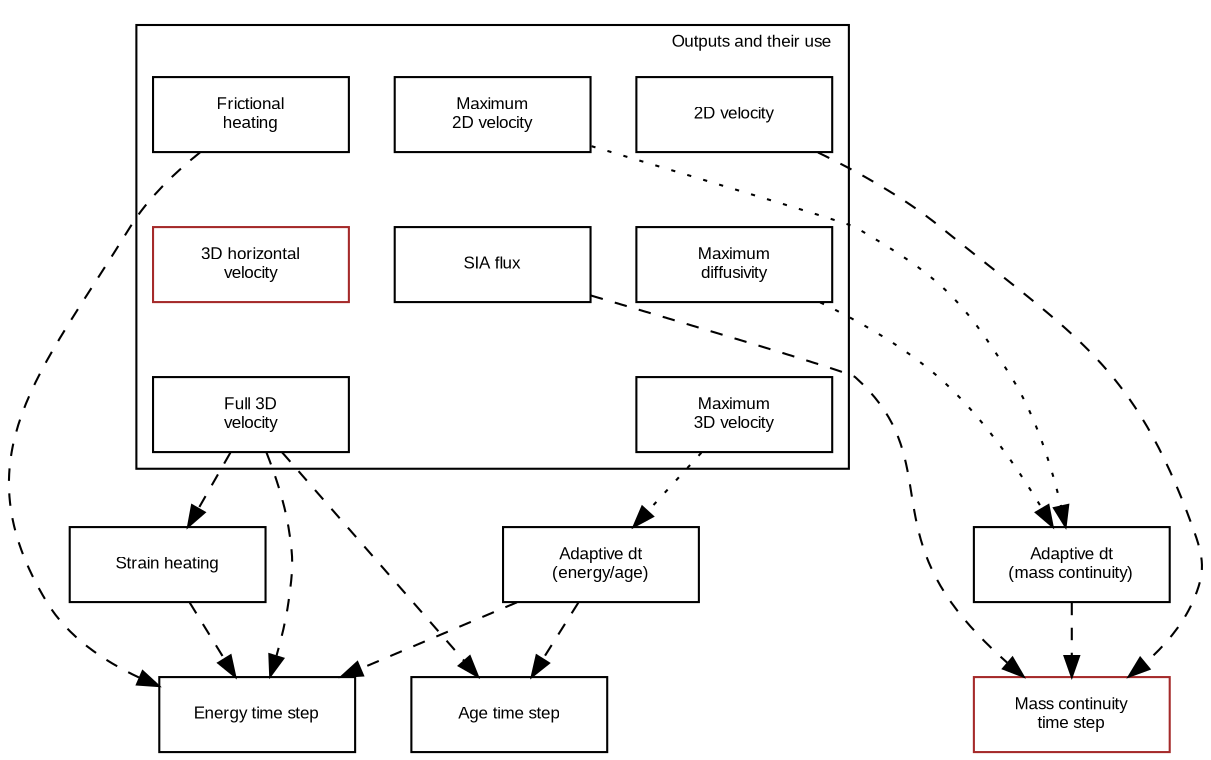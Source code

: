 digraph out {
    node [fontname=Arial fontsize=8 shape=box width=1.3 fixedsize=true];
    edge [fontname=Arial fontsize=8];
    graph [fontname=Arial fontsize=8 ranksep=0.5 nodesep=0.3];

subgraph cluster_out {
    // Global graph parameters

    label="Outputs and their use"
    labeljust=r

    {rank=same
        vel_2d [label="2D velocity"];   
        frictional_heating [label="Frictional\nheating"];
        max_uv [label="Maximum\n2D velocity"];
    }
    {rank=same
        sia_flux [label="SIA flux"];
        D_max [label="Maximum\ndiffusivity"];
        vel_3d [label="3D horizontal\nvelocity" color="brown"];
    }
    vel_2d -> vel_3d [label="" style=invis weight=10];
    frictional_heating -> sia_flux [style=invis weight=10];
    {rank=same
        vel_3d_full [label="Full 3D\nvelocity"];
        max_uvw [label="Maximum\n3D velocity"];
    }
    vel_3d -> vel_3d_full [label="" style=invis weight=10];
    D_max -> max_uvw [label="" style=invis weight=10];
}

{rank=same
    adapt_dt_mass [label="Adaptive dt\n(mass continuity)"];
    adapt_dt_energy [label="Adaptive dt\n(energy/age)"];
    sigma [label="Strain heating"];
}

{rank=same
    mass [label="Mass continuity\ntime step" color="brown"];
    energy [label="Energy time step"];
    age [label="Age time step"];
}

vel_3d_full -> sigma [style=dashed];
{D_max max_uv} -> adapt_dt_mass [label="" style=dotted weight=0];
{max_uvw} -> adapt_dt_energy [label="" style=dotted weight=0];
{vel_2d adapt_dt_mass sia_flux} -> mass [style=dashed];
{sigma vel_3d_full adapt_dt_energy frictional_heating} -> energy [style=dashed];
{vel_3d_full adapt_dt_energy} -> age [style=dashed];

}
